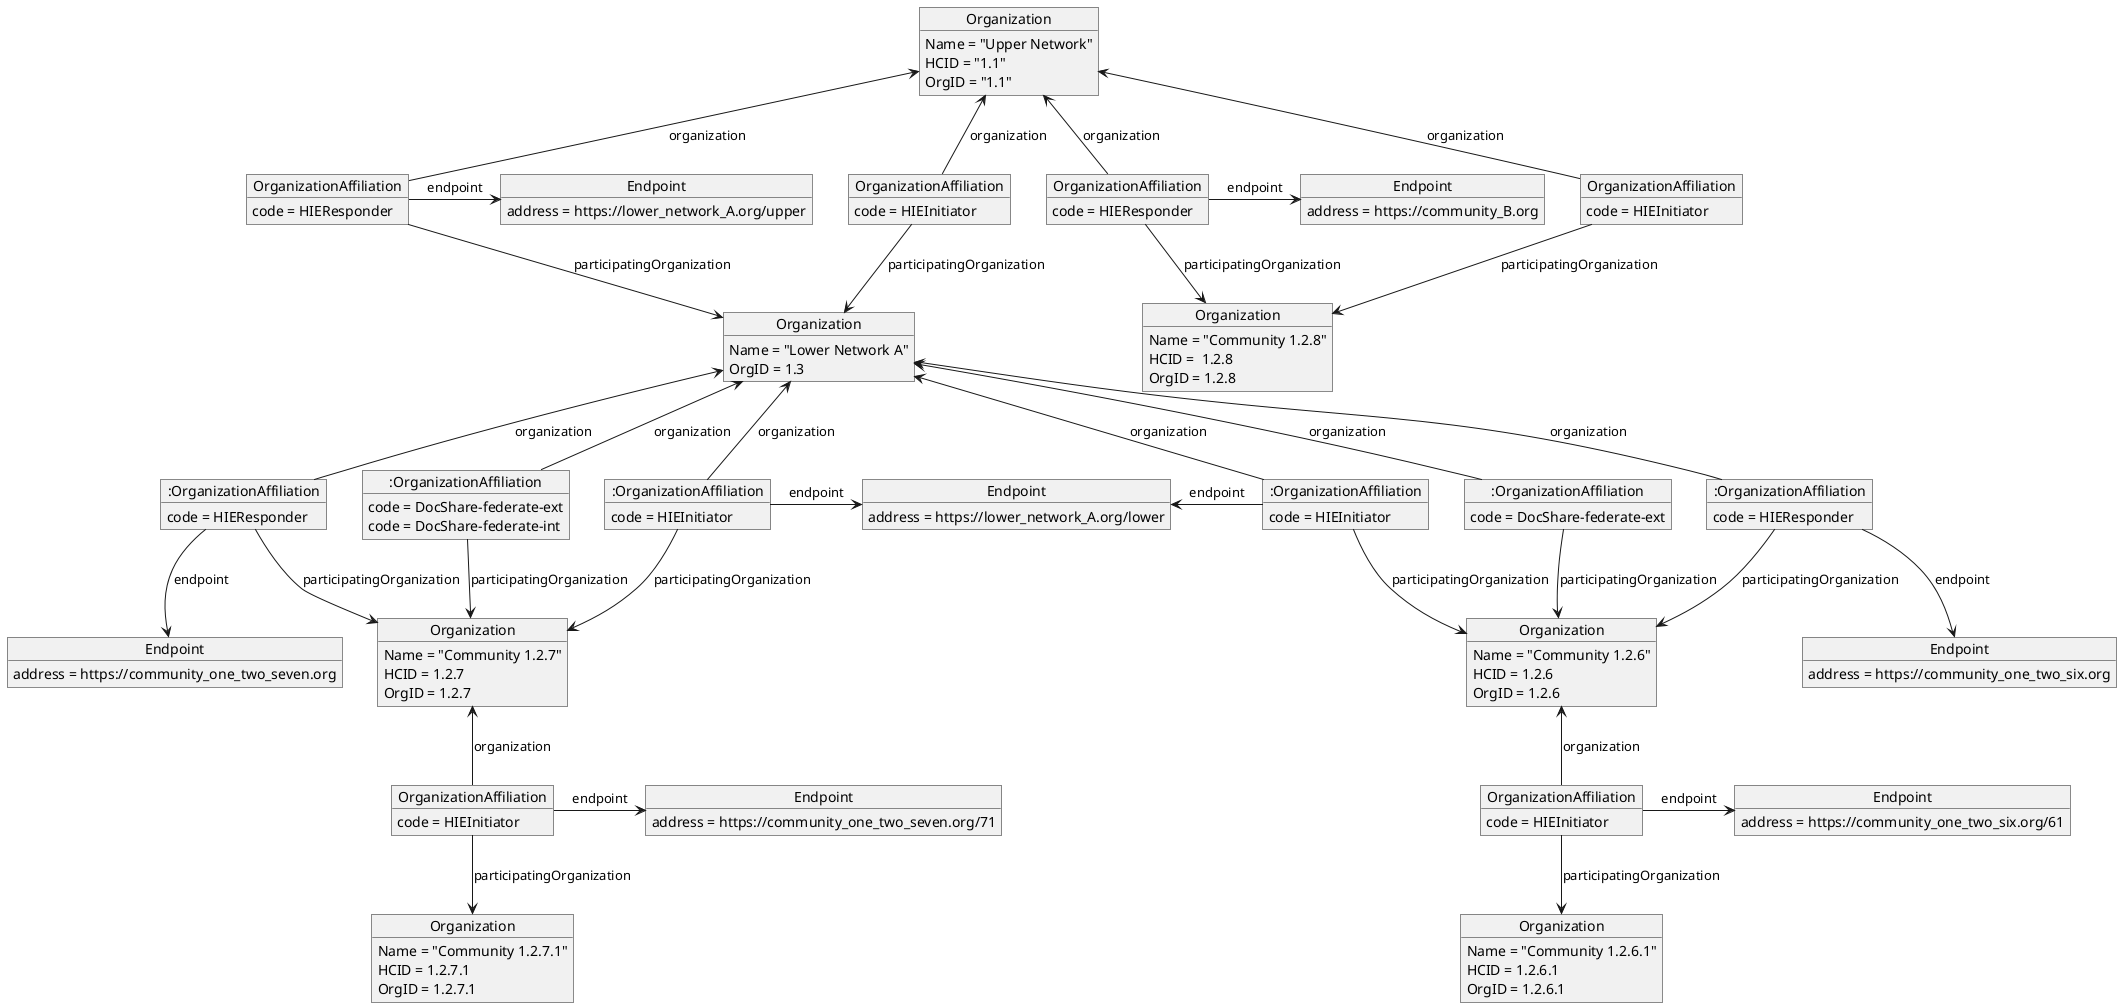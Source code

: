 @startuml mln-dir-3
hide footbox

object "Endpoint" as EndpointA
EndpointA : address = https://lower_network_A.org/upper
object "Endpoint" as EndpointB
EndpointB : address = https://community_B.org
object "Endpoint" as Endpoint6
Endpoint6 : address = https://community_one_two_six.org
object "Endpoint" as Endpoint7
Endpoint7 : address = https://community_one_two_seven.org
object "Endpoint" as Endpoint61
Endpoint61 : address = https://community_one_two_six.org/61
object "Endpoint" as Endpoint71
Endpoint71 : address = https://community_one_two_seven.org/71

object "Organization" as LNA
LNA : Name = "Lower Network A"
LNA : OrgID = 1.3
object "Organization" as HC7
HC7 : Name = "Community 1.2.7"
HC7 : HCID = 1.2.7
HC7 : OrgID = 1.2.7
object "Organization" as HC6
HC6 : Name = "Community 1.2.6"
HC6 : HCID = 1.2.6
HC6 : OrgID = 1.2.6
object "Organization" as HC61
HC61 : Name = "Community 1.2.6.1"
HC61 : HCID = 1.2.6.1
HC61 : OrgID = 1.2.6.1
object "Organization" as HC71
HC71 : Name = "Community 1.2.7.1"
HC71 : HCID = 1.2.7.1
HC71 : OrgID = 1.2.7.1

object "Organization" as HC8
HC8 : Name = "Community 1.2.8"
HC8 : HCID =  1.2.8
HC8 : OrgID = 1.2.8

object "Organization" as UN
UN : Name = "Upper Network"
UN : HCID = "1.1"
UN : OrgID = "1.1"

object ":OrganizationAffiliation" as OrgAff7HIE
OrgAff7HIE : code = HIEResponder
OrgAff7HIE --> HC7 : participatingOrganization
LNA <-- OrgAff7HIE : organization
OrgAff7HIE --> Endpoint7 : endpoint

object ":OrganizationAffiliation" as OrgAff7
OrgAff7 : code = DocShare-federate-ext
OrgAff7 : code = DocShare-federate-int
OrgAff7 --> HC7 : participatingOrganization
LNA <-- OrgAff7 : organization

object ":OrganizationAffiliation" as OrgAff6
OrgAff6 : code = DocShare-federate-ext
OrgAff6 --> HC6 : participatingOrganization
LNA <-- OrgAff6 : organization

together {
    object ":OrganizationAffiliation" as OrgAff6Peer
    OrgAff6Peer : code = HIEInitiator
    OrgAff6Peer --> HC6 : participatingOrganization
    LNA <-- OrgAff6Peer : organization
    object "Endpoint" as EndpointAD
    EndpointAD : address = https://lower_network_A.org/lower
    object ":OrganizationAffiliation" as OrgAff7Peer
    OrgAff7Peer : code = HIEInitiator
    OrgAff7Peer --> HC7 : participatingOrganization
    LNA <-- OrgAff7Peer : organization
    OrgAff7Peer -> EndpointAD : endpoint
    EndpointAD <- OrgAff6Peer : endpoint
}

object ":OrganizationAffiliation" as OrgAff6HIE
OrgAff6HIE : code = HIEResponder
OrgAff6HIE --> HC6 : participatingOrganization
LNA <-- OrgAff6HIE : organization
OrgAff6HIE --> Endpoint6 : endpoint

object "OrganizationAffiliation" as OrgAffAR
OrgAffAR : code = HIEResponder
OrgAffAR --> LNA : participatingOrganization
OrgAffAR -> EndpointA : endpoint
UN <-- OrgAffAR : organization

object "OrganizationAffiliation" as OrgAffBR
OrgAffBR : code = HIEResponder
OrgAffBR --> HC8 : participatingOrganization
OrgAffBR -> EndpointB : endpoint
UN <-- OrgAffBR : organization

object "OrganizationAffiliation" as OrgAffAI
OrgAffAI : code = HIEInitiator
OrgAffAI --> LNA : participatingOrganization
UN <-- OrgAffAI : organization

object "OrganizationAffiliation" as OrgAffBI
OrgAffBI : code = HIEInitiator
OrgAffBI --> HC8 : participatingOrganization
UN <-- OrgAffBI : organization

object "OrganizationAffiliation" as OrgAffLvl3A
OrgAffLvl3A : code = HIEInitiator
OrgAffLvl3A --> HC61 : participatingOrganization
HC6 <-- OrgAffLvl3A : organization
OrgAffLvl3A -> Endpoint61 : endpoint

object "OrganizationAffiliation" as OrgAffLvl3B
OrgAffLvl3B : code = HIEInitiator
OrgAffLvl3B --> HC71 : participatingOrganization
HC7 <-- OrgAffLvl3B : organization
OrgAffLvl3B -> Endpoint71 : endpoint

@enduml
